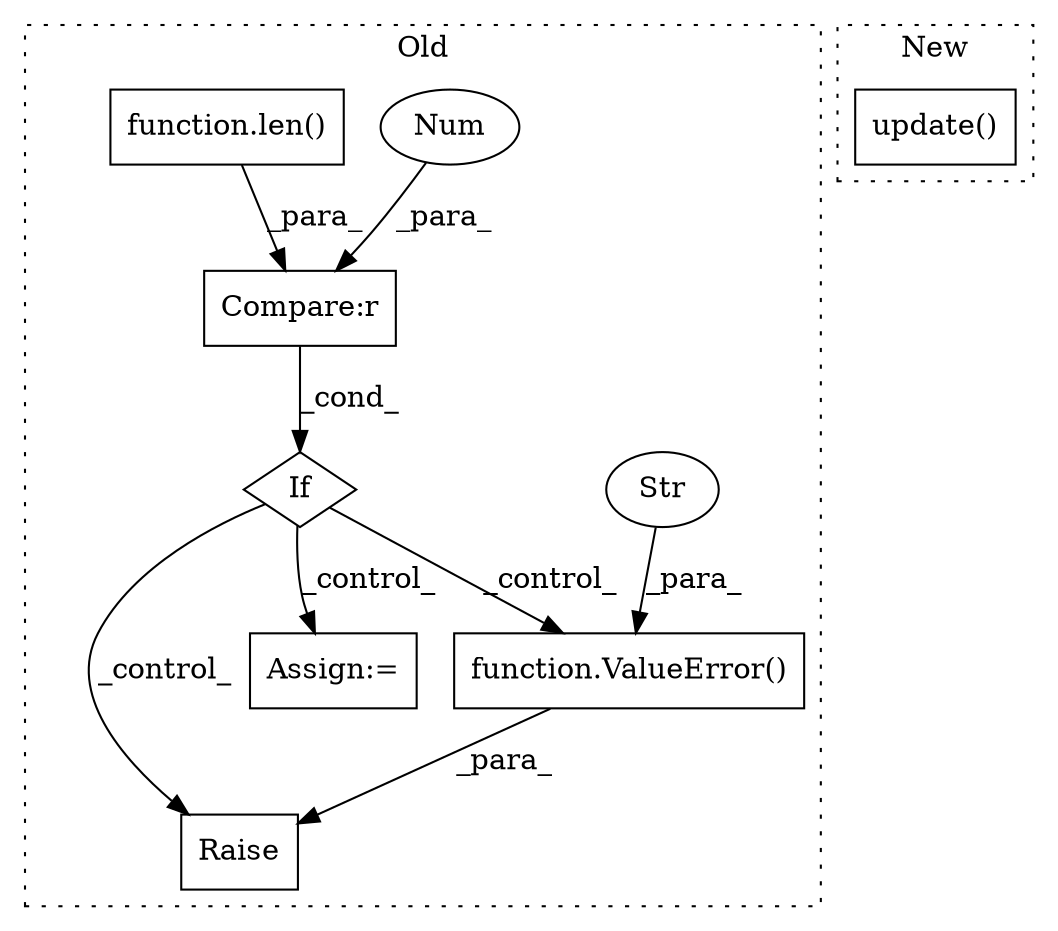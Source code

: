 digraph G {
subgraph cluster0 {
1 [label="function.ValueError()" a="75" s="4663,4818" l="11,1" shape="box"];
3 [label="Raise" a="91" s="4657" l="6" shape="box"];
4 [label="If" a="96" s="4567" l="3" shape="diamond"];
5 [label="Compare:r" a="40" s="4611" l="28" shape="box"];
6 [label="Assign:=" a="68" s="5250" l="3" shape="box"];
7 [label="Str" a="66" s="4674" l="144" shape="ellipse"];
8 [label="Num" a="76" s="4638" l="1" shape="ellipse"];
9 [label="function.len()" a="75" s="4611,4633" l="4,1" shape="box"];
label = "Old";
style="dotted";
}
subgraph cluster1 {
2 [label="update()" a="75" s="5202,5225" l="11,1" shape="box"];
label = "New";
style="dotted";
}
1 -> 3 [label="_para_"];
4 -> 6 [label="_control_"];
4 -> 1 [label="_control_"];
4 -> 3 [label="_control_"];
5 -> 4 [label="_cond_"];
7 -> 1 [label="_para_"];
8 -> 5 [label="_para_"];
9 -> 5 [label="_para_"];
}
